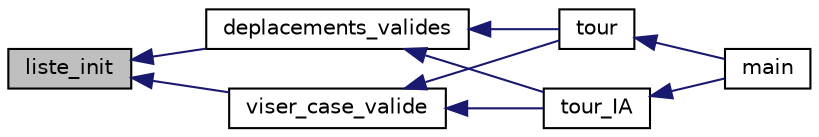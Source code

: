 digraph "liste_init"
{
 // INTERACTIVE_SVG=YES
  bgcolor="transparent";
  edge [fontname="Helvetica",fontsize="10",labelfontname="Helvetica",labelfontsize="10"];
  node [fontname="Helvetica",fontsize="10",shape=record];
  rankdir="LR";
  Node1 [label="liste_init",height=0.2,width=0.4,color="black", fillcolor="grey75", style="filled", fontcolor="black"];
  Node1 -> Node2 [dir="back",color="midnightblue",fontsize="10",style="solid",fontname="Helvetica"];
  Node2 [label="deplacements_valides",height=0.2,width=0.4,color="black",URL="$_minimale_8c.html#a9f570d5aff57367c773e3e7d090e91e8",tooltip="Calcule les positions de déplacement valide, les met dans la liste. "];
  Node2 -> Node3 [dir="back",color="midnightblue",fontsize="10",style="solid",fontname="Helvetica"];
  Node3 [label="tour",height=0.2,width=0.4,color="black",URL="$_minimale_8c.html#ae1c074b55c14adbcee8c67bed8995e94",tooltip="Fonction de déroulement d&#39;un tour pour le joueur entré en paramètre. "];
  Node3 -> Node4 [dir="back",color="midnightblue",fontsize="10",style="solid",fontname="Helvetica"];
  Node4 [label="main",height=0.2,width=0.4,color="black",URL="$_minimale_8c.html#ae66f6b31b5ad750f1fe042a706a4e3d4",tooltip="Fonction principale Fonction principale qui permet de jouer en mode Kill&#39;em&#39;all. "];
  Node2 -> Node5 [dir="back",color="midnightblue",fontsize="10",style="solid",fontname="Helvetica"];
  Node5 [label="tour_IA",height=0.2,width=0.4,color="black",URL="$_minimale_8c.html#a7e9553a32f70742aa8787a781dd50cea",tooltip="Fonction de déroulement d&#39;un tour pour l&#39;IA. "];
  Node5 -> Node4 [dir="back",color="midnightblue",fontsize="10",style="solid",fontname="Helvetica"];
  Node1 -> Node6 [dir="back",color="midnightblue",fontsize="10",style="solid",fontname="Helvetica"];
  Node6 [label="viser_case_valide",height=0.2,width=0.4,color="black",URL="$_minimale_8c.html#a27d15a9ecfe1e4f2c30cecc92307a80f",tooltip="Calcule les positions d&#39;attaques valides, les met dans la liste. une case vide peut être attaquée..."];
  Node6 -> Node3 [dir="back",color="midnightblue",fontsize="10",style="solid",fontname="Helvetica"];
  Node6 -> Node5 [dir="back",color="midnightblue",fontsize="10",style="solid",fontname="Helvetica"];
}
